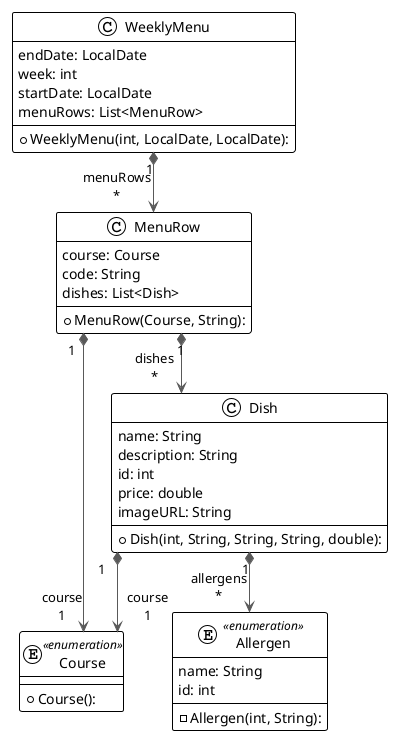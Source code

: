 @startuml

!theme plain
top to bottom direction
skinparam linetype ortho

enum Allergen << enumeration >> {
  - Allergen(int, String): 
   name: String
   id: int
}
enum Course << enumeration >> {
  + Course(): 
}
class Dish {
  + Dish(int, String, String, String, double): 
   name: String
   description: String
   id: int
   price: double
   imageURL: String
}
class MenuRow {
  + MenuRow(Course, String): 
   course: Course
   code: String
   dishes: List<Dish>
}
class WeeklyMenu {
  + WeeklyMenu(int, LocalDate, LocalDate): 
   endDate: LocalDate
   week: int
   startDate: LocalDate
   menuRows: List<MenuRow>
}

Dish       "1" *-[#595959,plain]-> "allergens\n*" Allergen   
Dish       "1" *-[#595959,plain]-> "course\n1" Course     
MenuRow    "1" *-[#595959,plain]-> "course\n1" Course     
MenuRow    "1" *-[#595959,plain]-> "dishes\n*" Dish       
WeeklyMenu "1" *-[#595959,plain]-> "menuRows\n*" MenuRow    
@enduml
